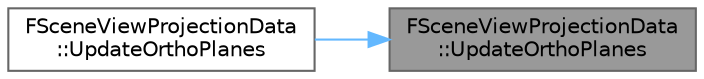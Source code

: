 digraph "FSceneViewProjectionData::UpdateOrthoPlanes"
{
 // INTERACTIVE_SVG=YES
 // LATEX_PDF_SIZE
  bgcolor="transparent";
  edge [fontname=Helvetica,fontsize=10,labelfontname=Helvetica,labelfontsize=10];
  node [fontname=Helvetica,fontsize=10,shape=box,height=0.2,width=0.4];
  rankdir="RL";
  Node1 [id="Node000001",label="FSceneViewProjectionData\l::UpdateOrthoPlanes",height=0.2,width=0.4,color="gray40", fillcolor="grey60", style="filled", fontcolor="black",tooltip=" "];
  Node1 -> Node2 [id="edge1_Node000001_Node000002",dir="back",color="steelblue1",style="solid",tooltip=" "];
  Node2 [id="Node000002",label="FSceneViewProjectionData\l::UpdateOrthoPlanes",height=0.2,width=0.4,color="grey40", fillcolor="white", style="filled",URL="$d6/d15/structFSceneViewProjectionData.html#a9e4139bd0ec9bc4a32a8c1776530ca09",tooltip=" "];
}
